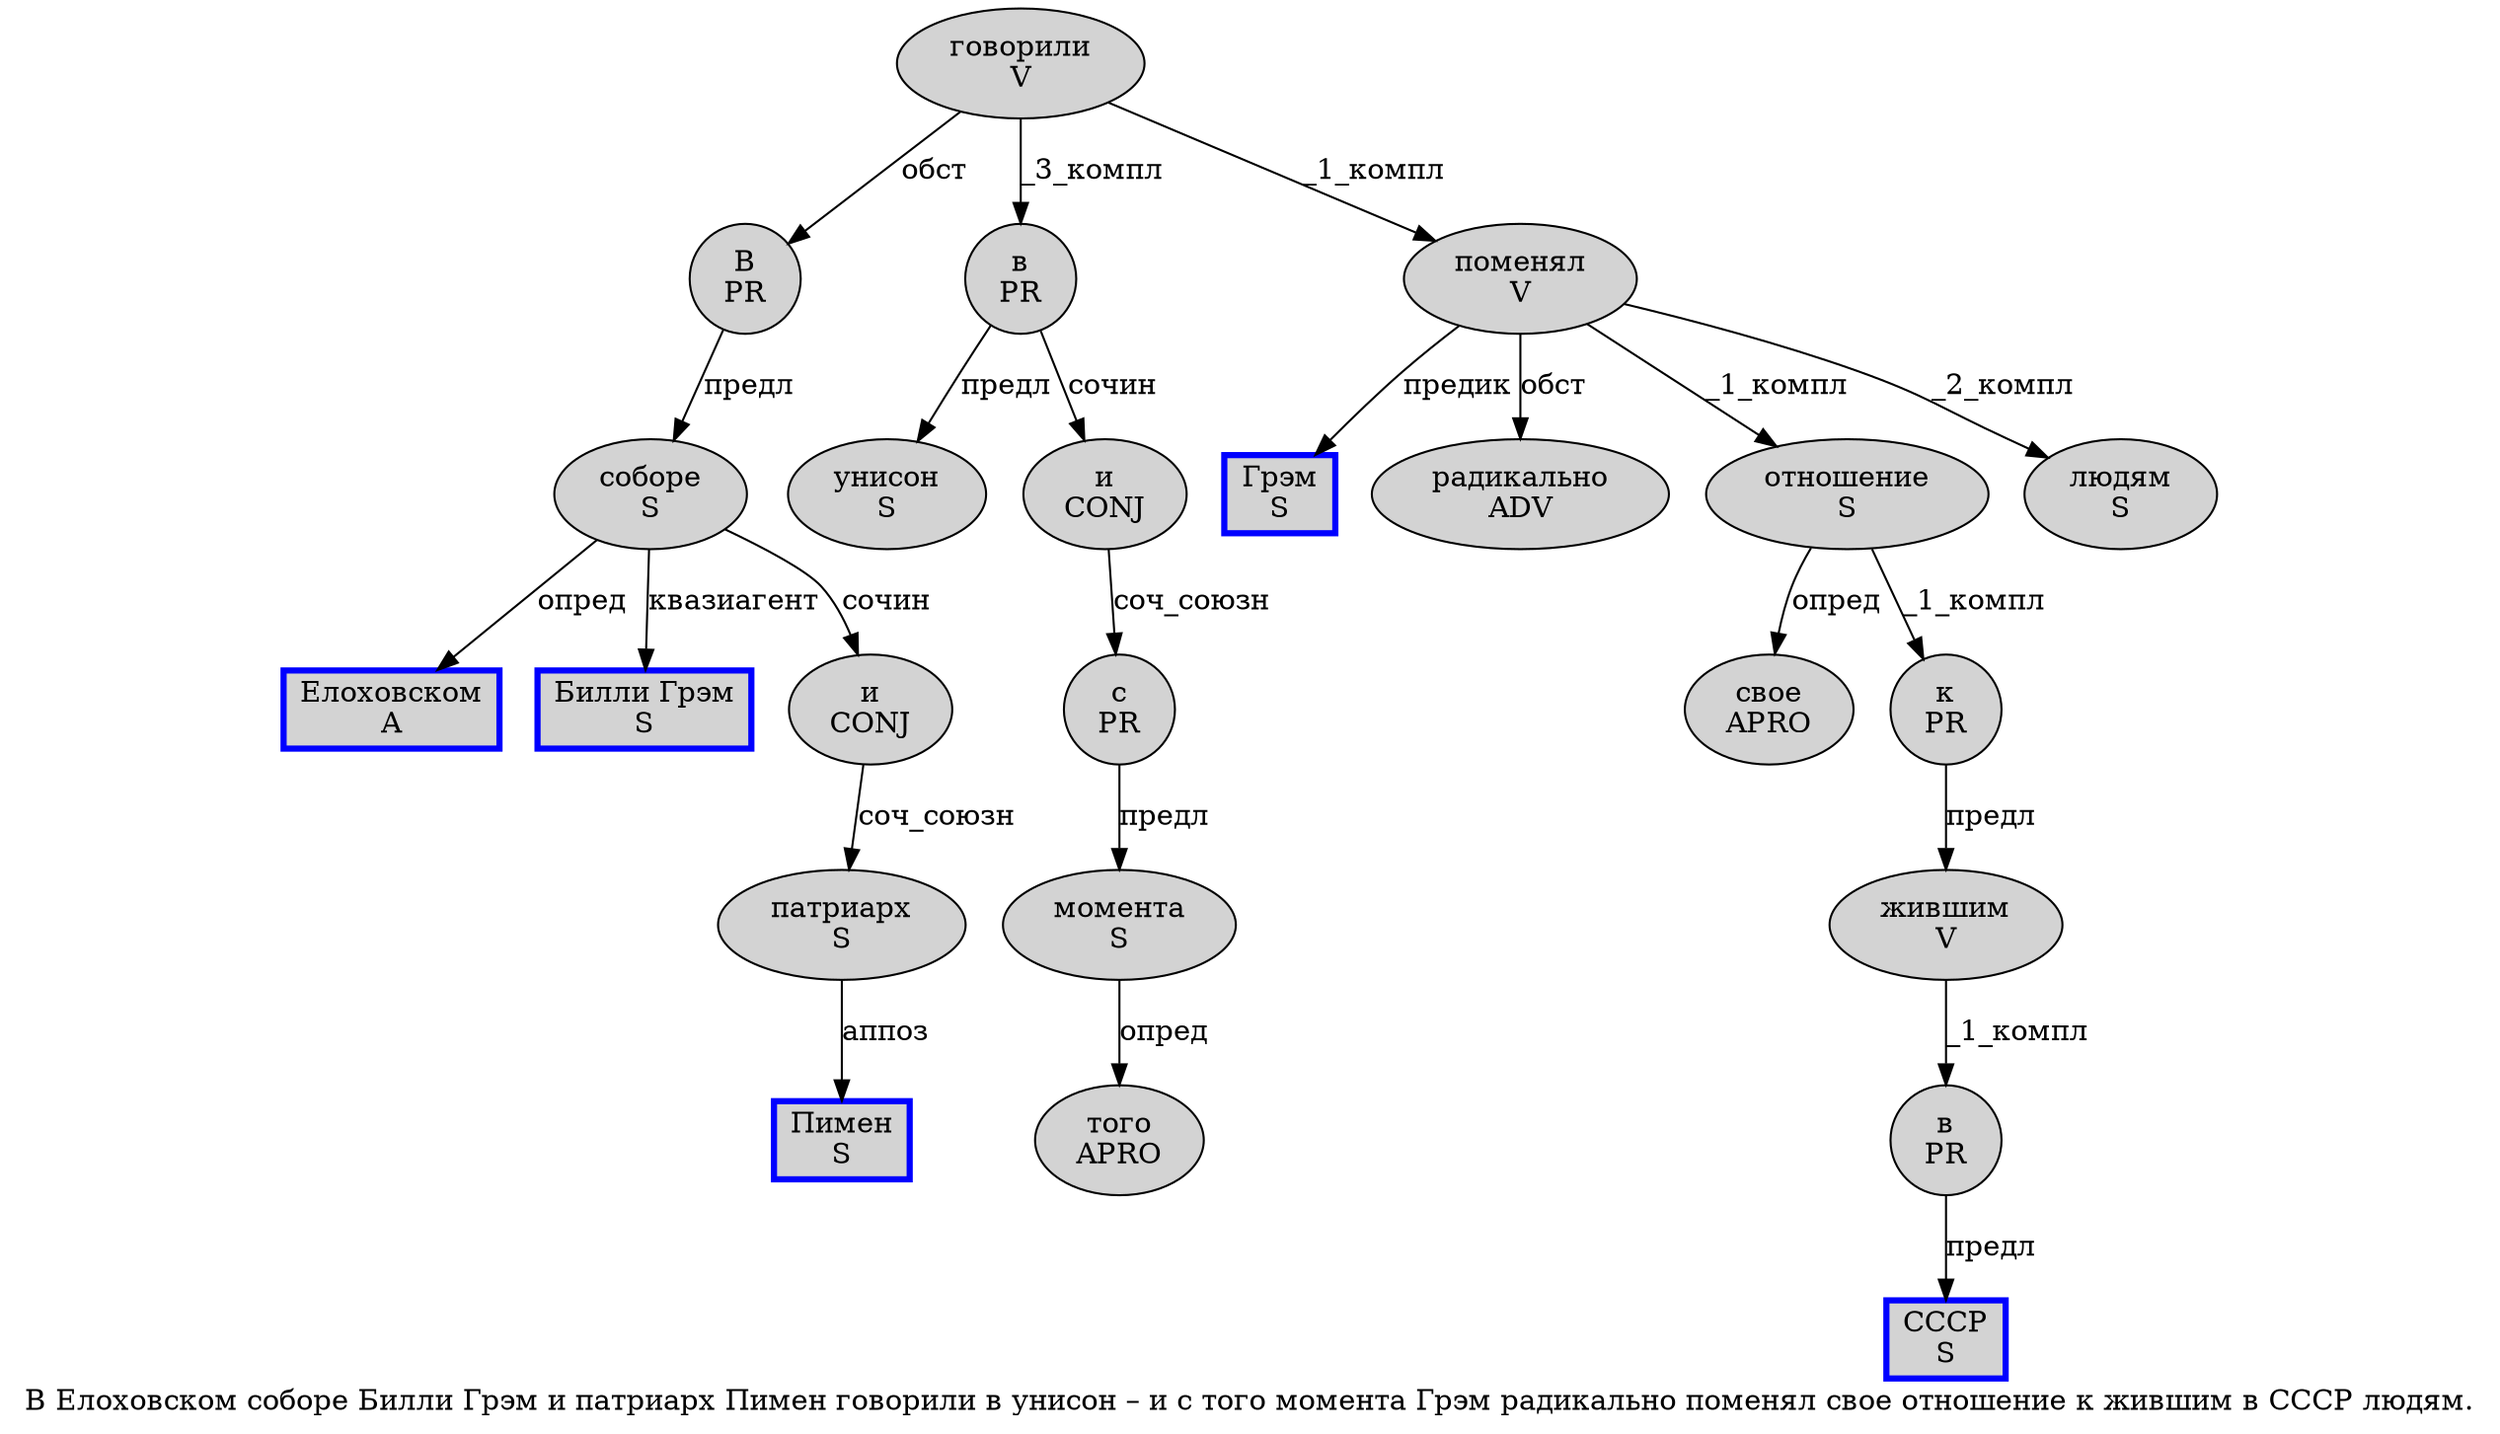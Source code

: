 digraph SENTENCE_133 {
	graph [label="В Елоховском соборе Билли Грэм и патриарх Пимен говорили в унисон – и с того момента Грэм радикально поменял свое отношение к жившим в СССР людям."]
	node [style=filled]
		0 [label="В
PR" color="" fillcolor=lightgray penwidth=1 shape=ellipse]
		1 [label="Елоховском
A" color=blue fillcolor=lightgray penwidth=3 shape=box]
		2 [label="соборе
S" color="" fillcolor=lightgray penwidth=1 shape=ellipse]
		3 [label="Билли Грэм
S" color=blue fillcolor=lightgray penwidth=3 shape=box]
		4 [label="и
CONJ" color="" fillcolor=lightgray penwidth=1 shape=ellipse]
		5 [label="патриарх
S" color="" fillcolor=lightgray penwidth=1 shape=ellipse]
		6 [label="Пимен
S" color=blue fillcolor=lightgray penwidth=3 shape=box]
		7 [label="говорили
V" color="" fillcolor=lightgray penwidth=1 shape=ellipse]
		8 [label="в
PR" color="" fillcolor=lightgray penwidth=1 shape=ellipse]
		9 [label="унисон
S" color="" fillcolor=lightgray penwidth=1 shape=ellipse]
		11 [label="и
CONJ" color="" fillcolor=lightgray penwidth=1 shape=ellipse]
		12 [label="с
PR" color="" fillcolor=lightgray penwidth=1 shape=ellipse]
		13 [label="того
APRO" color="" fillcolor=lightgray penwidth=1 shape=ellipse]
		14 [label="момента
S" color="" fillcolor=lightgray penwidth=1 shape=ellipse]
		15 [label="Грэм
S" color=blue fillcolor=lightgray penwidth=3 shape=box]
		16 [label="радикально
ADV" color="" fillcolor=lightgray penwidth=1 shape=ellipse]
		17 [label="поменял
V" color="" fillcolor=lightgray penwidth=1 shape=ellipse]
		18 [label="свое
APRO" color="" fillcolor=lightgray penwidth=1 shape=ellipse]
		19 [label="отношение
S" color="" fillcolor=lightgray penwidth=1 shape=ellipse]
		20 [label="к
PR" color="" fillcolor=lightgray penwidth=1 shape=ellipse]
		21 [label="жившим
V" color="" fillcolor=lightgray penwidth=1 shape=ellipse]
		22 [label="в
PR" color="" fillcolor=lightgray penwidth=1 shape=ellipse]
		23 [label="СССР
S" color=blue fillcolor=lightgray penwidth=3 shape=box]
		24 [label="людям
S" color="" fillcolor=lightgray penwidth=1 shape=ellipse]
			22 -> 23 [label="предл"]
			14 -> 13 [label="опред"]
			5 -> 6 [label="аппоз"]
			17 -> 15 [label="предик"]
			17 -> 16 [label="обст"]
			17 -> 19 [label="_1_компл"]
			17 -> 24 [label="_2_компл"]
			8 -> 9 [label="предл"]
			8 -> 11 [label="сочин"]
			2 -> 1 [label="опред"]
			2 -> 3 [label="квазиагент"]
			2 -> 4 [label="сочин"]
			0 -> 2 [label="предл"]
			4 -> 5 [label="соч_союзн"]
			19 -> 18 [label="опред"]
			19 -> 20 [label="_1_компл"]
			11 -> 12 [label="соч_союзн"]
			7 -> 0 [label="обст"]
			7 -> 8 [label="_3_компл"]
			7 -> 17 [label="_1_компл"]
			12 -> 14 [label="предл"]
			20 -> 21 [label="предл"]
			21 -> 22 [label="_1_компл"]
}